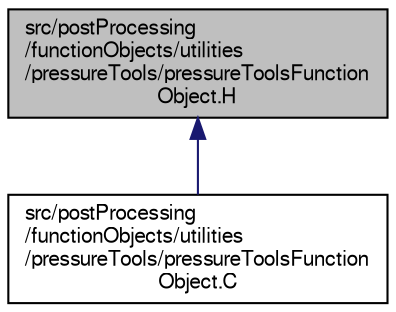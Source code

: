 digraph "src/postProcessing/functionObjects/utilities/pressureTools/pressureToolsFunctionObject.H"
{
  bgcolor="transparent";
  edge [fontname="FreeSans",fontsize="10",labelfontname="FreeSans",labelfontsize="10"];
  node [fontname="FreeSans",fontsize="10",shape=record];
  Node169 [label="src/postProcessing\l/functionObjects/utilities\l/pressureTools/pressureToolsFunction\lObject.H",height=0.2,width=0.4,color="black", fillcolor="grey75", style="filled", fontcolor="black"];
  Node169 -> Node170 [dir="back",color="midnightblue",fontsize="10",style="solid",fontname="FreeSans"];
  Node170 [label="src/postProcessing\l/functionObjects/utilities\l/pressureTools/pressureToolsFunction\lObject.C",height=0.2,width=0.4,color="black",URL="$a13790.html"];
}
